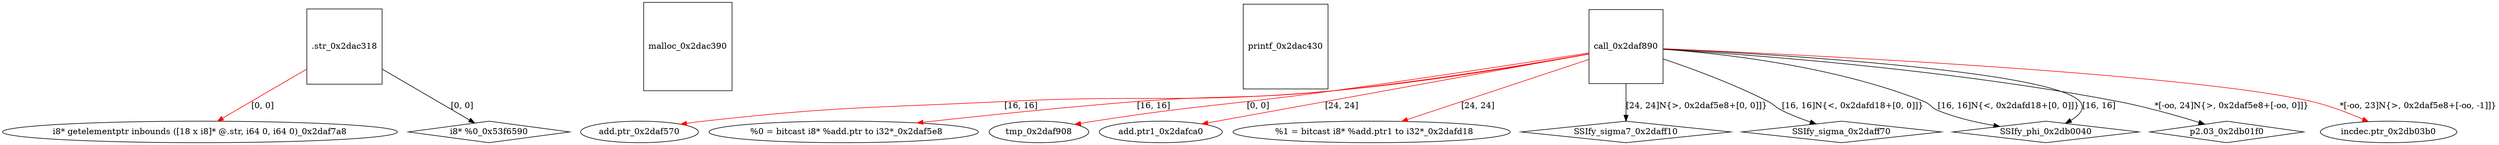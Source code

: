 digraph grafico {
".str_0x2dac318" [shape=square];
"malloc_0x2dac390" [shape=square];
"printf_0x2dac430" [shape=square];
"add.ptr_0x2daf570" [shape=ellipse];
"call_0x2daf890" -> "add.ptr_0x2daf570" [label="[16, 16]",color=red];
"  %0 = bitcast i8* %add.ptr to i32*_0x2daf5e8" [shape=ellipse];
"call_0x2daf890" -> "  %0 = bitcast i8* %add.ptr to i32*_0x2daf5e8" [label="[16, 16]",color=red];
"i8* getelementptr inbounds ([18 x i8]* @.str, i64 0, i64 0)_0x2daf7a8" [shape=ellipse];
".str_0x2dac318" -> "i8* getelementptr inbounds ([18 x i8]* @.str, i64 0, i64 0)_0x2daf7a8" [label="[0, 0]",color=red];
"call_0x2daf890" [shape=square];
"tmp_0x2daf908" [shape=ellipse];
"call_0x2daf890" -> "tmp_0x2daf908" [label="[0, 0]",color=red];
"add.ptr1_0x2dafca0" [shape=ellipse];
"call_0x2daf890" -> "add.ptr1_0x2dafca0" [label="[24, 24]",color=red];
"  %1 = bitcast i8* %add.ptr1 to i32*_0x2dafd18" [shape=ellipse];
"call_0x2daf890" -> "  %1 = bitcast i8* %add.ptr1 to i32*_0x2dafd18" [label="[24, 24]",color=red];
"SSIfy_sigma7_0x2daff10" [shape=diamond];
"call_0x2daf890" -> "SSIfy_sigma7_0x2daff10" [label="[24, 24]N{>, 0x2daf5e8+[0, 0]]}"];
"SSIfy_sigma_0x2daff70" [shape=diamond];
"call_0x2daf890" -> "SSIfy_sigma_0x2daff70" [label="[16, 16]N{<, 0x2dafd18+[0, 0]]}"];
"SSIfy_phi_0x2db0040" [shape=diamond];
"call_0x2daf890" -> "SSIfy_phi_0x2db0040" [label="[16, 16]N{<, 0x2dafd18+[0, 0]]}"];
"call_0x2daf890" -> "SSIfy_phi_0x2db0040" [label="[16, 16]"];
"p2.03_0x2db01f0" [shape=diamond];
"call_0x2daf890" -> "p2.03_0x2db01f0" [label="*[-oo, 24]N{>, 0x2daf5e8+[-oo, 0]]}"];
"incdec.ptr_0x2db03b0" [shape=ellipse];
"call_0x2daf890" -> "incdec.ptr_0x2db03b0" [label="*[-oo, 23]N{>, 0x2daf5e8+[-oo, -1]]}",color=red];
"i8* %0_0x53f6590" [shape=diamond];
".str_0x2dac318" -> "i8* %0_0x53f6590" [label="[0, 0]"];
}